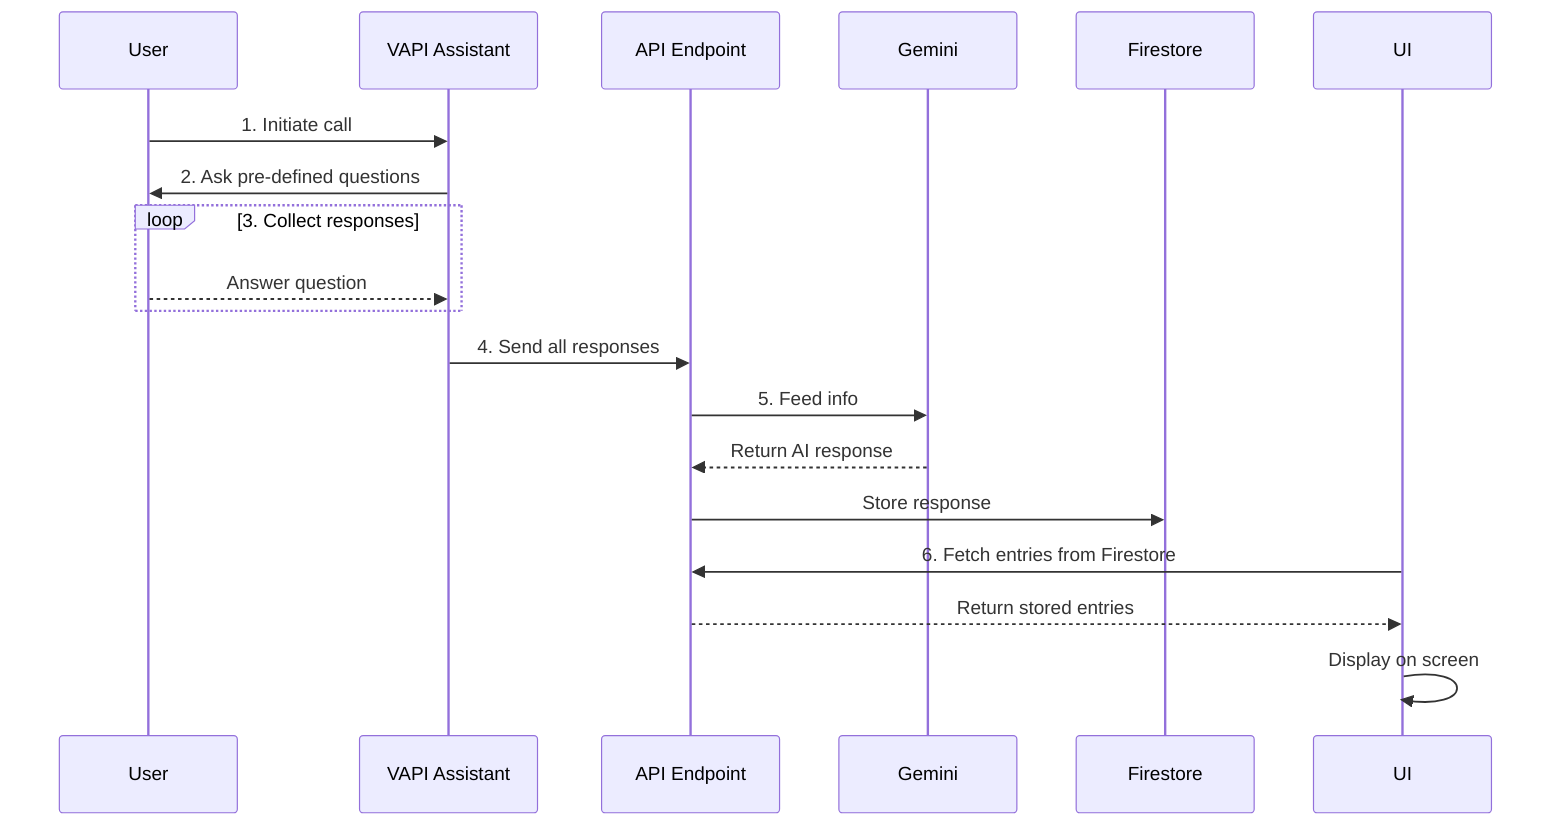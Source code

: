 sequenceDiagram
    participant User
    participant VAPI as VAPI Assistant
    participant API as API Endpoint
    participant Gemini
    participant Firestore
    participant UI

    User->>VAPI: 1. Initiate call
    VAPI->>User: 2. Ask pre-defined questions
    loop 3. Collect responses
        User-->>VAPI: Answer question
    end
    VAPI->>API: 4. Send all responses
    API->>Gemini: 5. Feed info
    Gemini-->>API: Return AI response
    API->>Firestore: Store response
    UI->>API: 6. Fetch entries from Firestore
    API-->>UI: Return stored entries
    UI->>UI: Display on screen